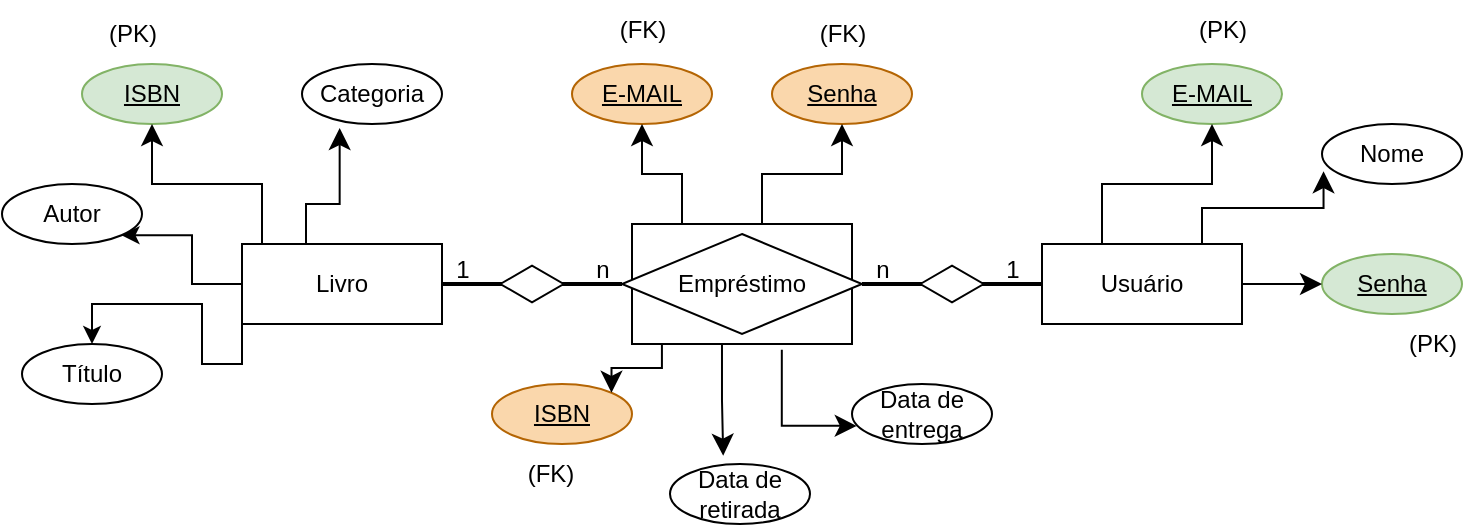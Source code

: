 <mxfile version="23.1.6" type="github">
  <diagram name="Página-1" id="DudQN2zTfORtchTnh3EI">
    <mxGraphModel dx="724" dy="395" grid="1" gridSize="10" guides="1" tooltips="1" connect="1" arrows="1" fold="1" page="1" pageScale="1" pageWidth="827" pageHeight="1169" background="none" math="0" shadow="0">
      <root>
        <mxCell id="0" />
        <mxCell id="1" parent="0" />
        <mxCell id="cXfSbX7kKcUHHstsMCqb-44" value="Livro" style="whiteSpace=wrap;html=1;align=center;" vertex="1" parent="1">
          <mxGeometry x="325" y="550" width="110" height="60" as="geometry" />
        </mxCell>
        <mxCell id="cXfSbX7kKcUHHstsMCqb-27" style="edgeStyle=orthogonalEdgeStyle;rounded=0;orthogonalLoop=1;jettySize=auto;html=1;exitX=0;exitY=0.5;exitDx=0;exitDy=0;entryX=1;entryY=1;entryDx=0;entryDy=0;" edge="1" parent="1" source="cXfSbX7kKcUHHstsMCqb-16" target="cXfSbX7kKcUHHstsMCqb-21">
          <mxGeometry relative="1" as="geometry" />
        </mxCell>
        <mxCell id="cXfSbX7kKcUHHstsMCqb-28" style="edgeStyle=orthogonalEdgeStyle;rounded=0;orthogonalLoop=1;jettySize=auto;html=1;exitX=0;exitY=1;exitDx=0;exitDy=0;" edge="1" parent="1" source="cXfSbX7kKcUHHstsMCqb-16" target="cXfSbX7kKcUHHstsMCqb-20">
          <mxGeometry relative="1" as="geometry" />
        </mxCell>
        <mxCell id="cXfSbX7kKcUHHstsMCqb-16" value="Livro" style="whiteSpace=wrap;html=1;align=center;" vertex="1" parent="1">
          <mxGeometry x="130" y="560" width="100" height="40" as="geometry" />
        </mxCell>
        <mxCell id="cXfSbX7kKcUHHstsMCqb-17" value="ISBN" style="ellipse;whiteSpace=wrap;html=1;align=center;fontStyle=4;fillColor=#d5e8d4;strokeColor=#82b366;" vertex="1" parent="1">
          <mxGeometry x="50" y="470" width="70" height="30" as="geometry" />
        </mxCell>
        <mxCell id="cXfSbX7kKcUHHstsMCqb-20" value="Título" style="ellipse;whiteSpace=wrap;html=1;align=center;" vertex="1" parent="1">
          <mxGeometry x="20" y="610" width="70" height="30" as="geometry" />
        </mxCell>
        <mxCell id="cXfSbX7kKcUHHstsMCqb-21" value="Autor" style="ellipse;whiteSpace=wrap;html=1;align=center;" vertex="1" parent="1">
          <mxGeometry x="10" y="530" width="70" height="30" as="geometry" />
        </mxCell>
        <mxCell id="cXfSbX7kKcUHHstsMCqb-22" value="Categoria" style="ellipse;whiteSpace=wrap;html=1;align=center;" vertex="1" parent="1">
          <mxGeometry x="160" y="470" width="70" height="30" as="geometry" />
        </mxCell>
        <mxCell id="cXfSbX7kKcUHHstsMCqb-25" value="" style="edgeStyle=elbowEdgeStyle;elbow=vertical;endArrow=classic;html=1;curved=0;rounded=0;endSize=8;startSize=8;entryX=0.269;entryY=1.067;entryDx=0;entryDy=0;entryPerimeter=0;exitX=0.32;exitY=-0.01;exitDx=0;exitDy=0;exitPerimeter=0;" edge="1" parent="1" source="cXfSbX7kKcUHHstsMCqb-16" target="cXfSbX7kKcUHHstsMCqb-22">
          <mxGeometry width="50" height="50" relative="1" as="geometry">
            <mxPoint x="160" y="550" as="sourcePoint" />
            <mxPoint x="230" y="510" as="targetPoint" />
            <Array as="points">
              <mxPoint x="200" y="540" />
            </Array>
          </mxGeometry>
        </mxCell>
        <mxCell id="cXfSbX7kKcUHHstsMCqb-26" value="" style="edgeStyle=elbowEdgeStyle;elbow=vertical;endArrow=classic;html=1;curved=0;rounded=0;endSize=8;startSize=8;" edge="1" parent="1" target="cXfSbX7kKcUHHstsMCqb-17">
          <mxGeometry width="50" height="50" relative="1" as="geometry">
            <mxPoint x="140" y="560" as="sourcePoint" />
            <mxPoint x="190" y="510" as="targetPoint" />
          </mxGeometry>
        </mxCell>
        <mxCell id="cXfSbX7kKcUHHstsMCqb-29" value="Empréstimo" style="rhombus;whiteSpace=wrap;html=1;" vertex="1" parent="1">
          <mxGeometry x="320" y="555" width="120" height="50" as="geometry" />
        </mxCell>
        <mxCell id="cXfSbX7kKcUHHstsMCqb-31" value="" style="line;strokeWidth=2;html=1;" vertex="1" parent="1">
          <mxGeometry x="230" y="575" width="90" height="10" as="geometry" />
        </mxCell>
        <mxCell id="cXfSbX7kKcUHHstsMCqb-33" value="" style="line;strokeWidth=2;html=1;" vertex="1" parent="1">
          <mxGeometry x="440" y="575" width="90" height="10" as="geometry" />
        </mxCell>
        <mxCell id="cXfSbX7kKcUHHstsMCqb-35" value="Usuário" style="whiteSpace=wrap;html=1;align=center;" vertex="1" parent="1">
          <mxGeometry x="530" y="560" width="100" height="40" as="geometry" />
        </mxCell>
        <mxCell id="cXfSbX7kKcUHHstsMCqb-37" value="E-MAIL" style="ellipse;whiteSpace=wrap;html=1;align=center;fontStyle=4;fillColor=#d5e8d4;strokeColor=#82b366;" vertex="1" parent="1">
          <mxGeometry x="580" y="470" width="70" height="30" as="geometry" />
        </mxCell>
        <mxCell id="cXfSbX7kKcUHHstsMCqb-38" value="Nome" style="ellipse;whiteSpace=wrap;html=1;align=center;" vertex="1" parent="1">
          <mxGeometry x="670" y="500" width="70" height="30" as="geometry" />
        </mxCell>
        <mxCell id="cXfSbX7kKcUHHstsMCqb-39" value="Senha" style="ellipse;whiteSpace=wrap;html=1;align=center;fontStyle=4;fillColor=#d5e8d4;strokeColor=#82b366;" vertex="1" parent="1">
          <mxGeometry x="670" y="565" width="70" height="30" as="geometry" />
        </mxCell>
        <mxCell id="cXfSbX7kKcUHHstsMCqb-41" value="" style="edgeStyle=elbowEdgeStyle;elbow=vertical;endArrow=classic;html=1;curved=0;rounded=0;endSize=8;startSize=8;entryX=0.5;entryY=1;entryDx=0;entryDy=0;" edge="1" parent="1" target="cXfSbX7kKcUHHstsMCqb-37">
          <mxGeometry width="50" height="50" relative="1" as="geometry">
            <mxPoint x="560" y="560" as="sourcePoint" />
            <mxPoint x="610" y="510" as="targetPoint" />
          </mxGeometry>
        </mxCell>
        <mxCell id="cXfSbX7kKcUHHstsMCqb-42" value="" style="edgeStyle=elbowEdgeStyle;elbow=vertical;endArrow=classic;html=1;curved=0;rounded=0;endSize=8;startSize=8;entryX=0.011;entryY=0.787;entryDx=0;entryDy=0;entryPerimeter=0;" edge="1" parent="1" target="cXfSbX7kKcUHHstsMCqb-38">
          <mxGeometry width="50" height="50" relative="1" as="geometry">
            <mxPoint x="610" y="560" as="sourcePoint" />
            <mxPoint x="660" y="510" as="targetPoint" />
          </mxGeometry>
        </mxCell>
        <mxCell id="cXfSbX7kKcUHHstsMCqb-43" value="" style="edgeStyle=segmentEdgeStyle;endArrow=classic;html=1;curved=0;rounded=0;endSize=8;startSize=8;exitX=1;exitY=1;exitDx=0;exitDy=0;entryX=0;entryY=0.5;entryDx=0;entryDy=0;" edge="1" parent="1" target="cXfSbX7kKcUHHstsMCqb-39">
          <mxGeometry width="50" height="50" relative="1" as="geometry">
            <mxPoint x="630" y="580" as="sourcePoint" />
            <mxPoint x="700" y="575" as="targetPoint" />
          </mxGeometry>
        </mxCell>
        <mxCell id="cXfSbX7kKcUHHstsMCqb-45" value="" style="html=1;whiteSpace=wrap;aspect=fixed;shape=isoRectangle;" vertex="1" parent="1">
          <mxGeometry x="259.17" y="570.5" width="31.66" height="19" as="geometry" />
        </mxCell>
        <mxCell id="cXfSbX7kKcUHHstsMCqb-46" value="" style="html=1;whiteSpace=wrap;aspect=fixed;shape=isoRectangle;" vertex="1" parent="1">
          <mxGeometry x="469.17" y="570.5" width="31.66" height="19" as="geometry" />
        </mxCell>
        <mxCell id="cXfSbX7kKcUHHstsMCqb-47" value="1" style="text;html=1;align=center;verticalAlign=middle;resizable=0;points=[];autosize=1;strokeColor=none;fillColor=none;" vertex="1" parent="1">
          <mxGeometry x="225" y="558" width="30" height="30" as="geometry" />
        </mxCell>
        <mxCell id="cXfSbX7kKcUHHstsMCqb-48" value="n" style="text;html=1;align=center;verticalAlign=middle;resizable=0;points=[];autosize=1;strokeColor=none;fillColor=none;" vertex="1" parent="1">
          <mxGeometry x="295" y="558" width="30" height="30" as="geometry" />
        </mxCell>
        <mxCell id="cXfSbX7kKcUHHstsMCqb-49" value="n" style="text;html=1;align=center;verticalAlign=middle;resizable=0;points=[];autosize=1;strokeColor=none;fillColor=none;" vertex="1" parent="1">
          <mxGeometry x="435" y="558" width="30" height="30" as="geometry" />
        </mxCell>
        <mxCell id="cXfSbX7kKcUHHstsMCqb-50" value="1" style="text;html=1;align=center;verticalAlign=middle;resizable=0;points=[];autosize=1;strokeColor=none;fillColor=none;" vertex="1" parent="1">
          <mxGeometry x="500" y="558" width="30" height="30" as="geometry" />
        </mxCell>
        <mxCell id="cXfSbX7kKcUHHstsMCqb-51" value="(PK)" style="text;html=1;align=center;verticalAlign=middle;resizable=0;points=[];autosize=1;strokeColor=none;fillColor=none;" vertex="1" parent="1">
          <mxGeometry x="50" y="440" width="50" height="30" as="geometry" />
        </mxCell>
        <mxCell id="cXfSbX7kKcUHHstsMCqb-52" value="(PK)" style="text;html=1;align=center;verticalAlign=middle;resizable=0;points=[];autosize=1;strokeColor=none;fillColor=none;" vertex="1" parent="1">
          <mxGeometry x="595" y="438" width="50" height="30" as="geometry" />
        </mxCell>
        <mxCell id="cXfSbX7kKcUHHstsMCqb-54" value="(PK)" style="text;html=1;align=center;verticalAlign=middle;resizable=0;points=[];autosize=1;strokeColor=none;fillColor=none;" vertex="1" parent="1">
          <mxGeometry x="700" y="595" width="50" height="30" as="geometry" />
        </mxCell>
        <mxCell id="cXfSbX7kKcUHHstsMCqb-57" value="Data de retirada" style="ellipse;whiteSpace=wrap;html=1;align=center;" vertex="1" parent="1">
          <mxGeometry x="344" y="670" width="70" height="30" as="geometry" />
        </mxCell>
        <mxCell id="cXfSbX7kKcUHHstsMCqb-58" value="Data de entrega" style="ellipse;whiteSpace=wrap;html=1;align=center;" vertex="1" parent="1">
          <mxGeometry x="435" y="630" width="70" height="30" as="geometry" />
        </mxCell>
        <mxCell id="cXfSbX7kKcUHHstsMCqb-59" value="ISBN" style="ellipse;whiteSpace=wrap;html=1;align=center;fontStyle=4;fillColor=#fad7ac;strokeColor=#b46504;" vertex="1" parent="1">
          <mxGeometry x="255" y="630" width="70" height="30" as="geometry" />
        </mxCell>
        <mxCell id="cXfSbX7kKcUHHstsMCqb-60" value="E-MAIL" style="ellipse;whiteSpace=wrap;html=1;align=center;fontStyle=4;fillColor=#fad7ac;strokeColor=#b46504;" vertex="1" parent="1">
          <mxGeometry x="295" y="470" width="70" height="30" as="geometry" />
        </mxCell>
        <mxCell id="cXfSbX7kKcUHHstsMCqb-61" value="Senha" style="ellipse;whiteSpace=wrap;html=1;align=center;fontStyle=4;fillColor=#fad7ac;strokeColor=#b46504;" vertex="1" parent="1">
          <mxGeometry x="395" y="470" width="70" height="30" as="geometry" />
        </mxCell>
        <mxCell id="cXfSbX7kKcUHHstsMCqb-62" value="" style="edgeStyle=elbowEdgeStyle;elbow=vertical;endArrow=classic;html=1;curved=0;rounded=0;endSize=8;startSize=8;entryX=0.5;entryY=1;entryDx=0;entryDy=0;" edge="1" parent="1" target="cXfSbX7kKcUHHstsMCqb-61">
          <mxGeometry width="50" height="50" relative="1" as="geometry">
            <mxPoint x="390" y="550" as="sourcePoint" />
            <mxPoint x="440" y="500" as="targetPoint" />
          </mxGeometry>
        </mxCell>
        <mxCell id="cXfSbX7kKcUHHstsMCqb-63" value="" style="edgeStyle=elbowEdgeStyle;elbow=vertical;endArrow=classic;html=1;curved=0;rounded=0;endSize=8;startSize=8;exitX=0.409;exitY=1;exitDx=0;exitDy=0;exitPerimeter=0;entryX=0.38;entryY=-0.139;entryDx=0;entryDy=0;entryPerimeter=0;" edge="1" parent="1" source="cXfSbX7kKcUHHstsMCqb-44" target="cXfSbX7kKcUHHstsMCqb-57">
          <mxGeometry width="50" height="50" relative="1" as="geometry">
            <mxPoint x="364" y="660" as="sourcePoint" />
            <mxPoint x="414" y="610" as="targetPoint" />
          </mxGeometry>
        </mxCell>
        <mxCell id="cXfSbX7kKcUHHstsMCqb-64" value="" style="edgeStyle=elbowEdgeStyle;elbow=vertical;endArrow=classic;html=1;curved=0;rounded=0;endSize=8;startSize=8;entryX=0.5;entryY=1;entryDx=0;entryDy=0;" edge="1" parent="1" target="cXfSbX7kKcUHHstsMCqb-60">
          <mxGeometry width="50" height="50" relative="1" as="geometry">
            <mxPoint x="350" y="550" as="sourcePoint" />
            <mxPoint x="400" y="500" as="targetPoint" />
          </mxGeometry>
        </mxCell>
        <mxCell id="cXfSbX7kKcUHHstsMCqb-65" value="" style="edgeStyle=segmentEdgeStyle;endArrow=classic;html=1;curved=0;rounded=0;endSize=8;startSize=8;exitX=0.681;exitY=1.048;exitDx=0;exitDy=0;exitPerimeter=0;entryX=0.034;entryY=0.698;entryDx=0;entryDy=0;entryPerimeter=0;" edge="1" parent="1" source="cXfSbX7kKcUHHstsMCqb-44" target="cXfSbX7kKcUHHstsMCqb-58">
          <mxGeometry width="50" height="50" relative="1" as="geometry">
            <mxPoint x="390" y="640" as="sourcePoint" />
            <mxPoint x="400" y="660" as="targetPoint" />
            <Array as="points">
              <mxPoint x="400" y="651" />
            </Array>
          </mxGeometry>
        </mxCell>
        <mxCell id="cXfSbX7kKcUHHstsMCqb-66" value="" style="edgeStyle=elbowEdgeStyle;elbow=vertical;endArrow=classic;html=1;curved=0;rounded=0;endSize=8;startSize=8;exitX=0.136;exitY=1;exitDx=0;exitDy=0;exitPerimeter=0;entryX=1;entryY=0;entryDx=0;entryDy=0;" edge="1" parent="1" source="cXfSbX7kKcUHHstsMCqb-44" target="cXfSbX7kKcUHHstsMCqb-59">
          <mxGeometry width="50" height="50" relative="1" as="geometry">
            <mxPoint x="300" y="650" as="sourcePoint" />
            <mxPoint x="350" y="600" as="targetPoint" />
          </mxGeometry>
        </mxCell>
        <mxCell id="cXfSbX7kKcUHHstsMCqb-67" value="(FK)" style="text;html=1;align=center;verticalAlign=middle;resizable=0;points=[];autosize=1;strokeColor=none;fillColor=none;" vertex="1" parent="1">
          <mxGeometry x="305" y="438" width="50" height="30" as="geometry" />
        </mxCell>
        <mxCell id="cXfSbX7kKcUHHstsMCqb-68" value="(FK)" style="text;html=1;align=center;verticalAlign=middle;resizable=0;points=[];autosize=1;strokeColor=none;fillColor=none;" vertex="1" parent="1">
          <mxGeometry x="405" y="440" width="50" height="30" as="geometry" />
        </mxCell>
        <mxCell id="cXfSbX7kKcUHHstsMCqb-69" value="(FK)" style="text;html=1;align=center;verticalAlign=middle;resizable=0;points=[];autosize=1;strokeColor=none;fillColor=none;" vertex="1" parent="1">
          <mxGeometry x="259.17" y="660" width="50" height="30" as="geometry" />
        </mxCell>
      </root>
    </mxGraphModel>
  </diagram>
</mxfile>
